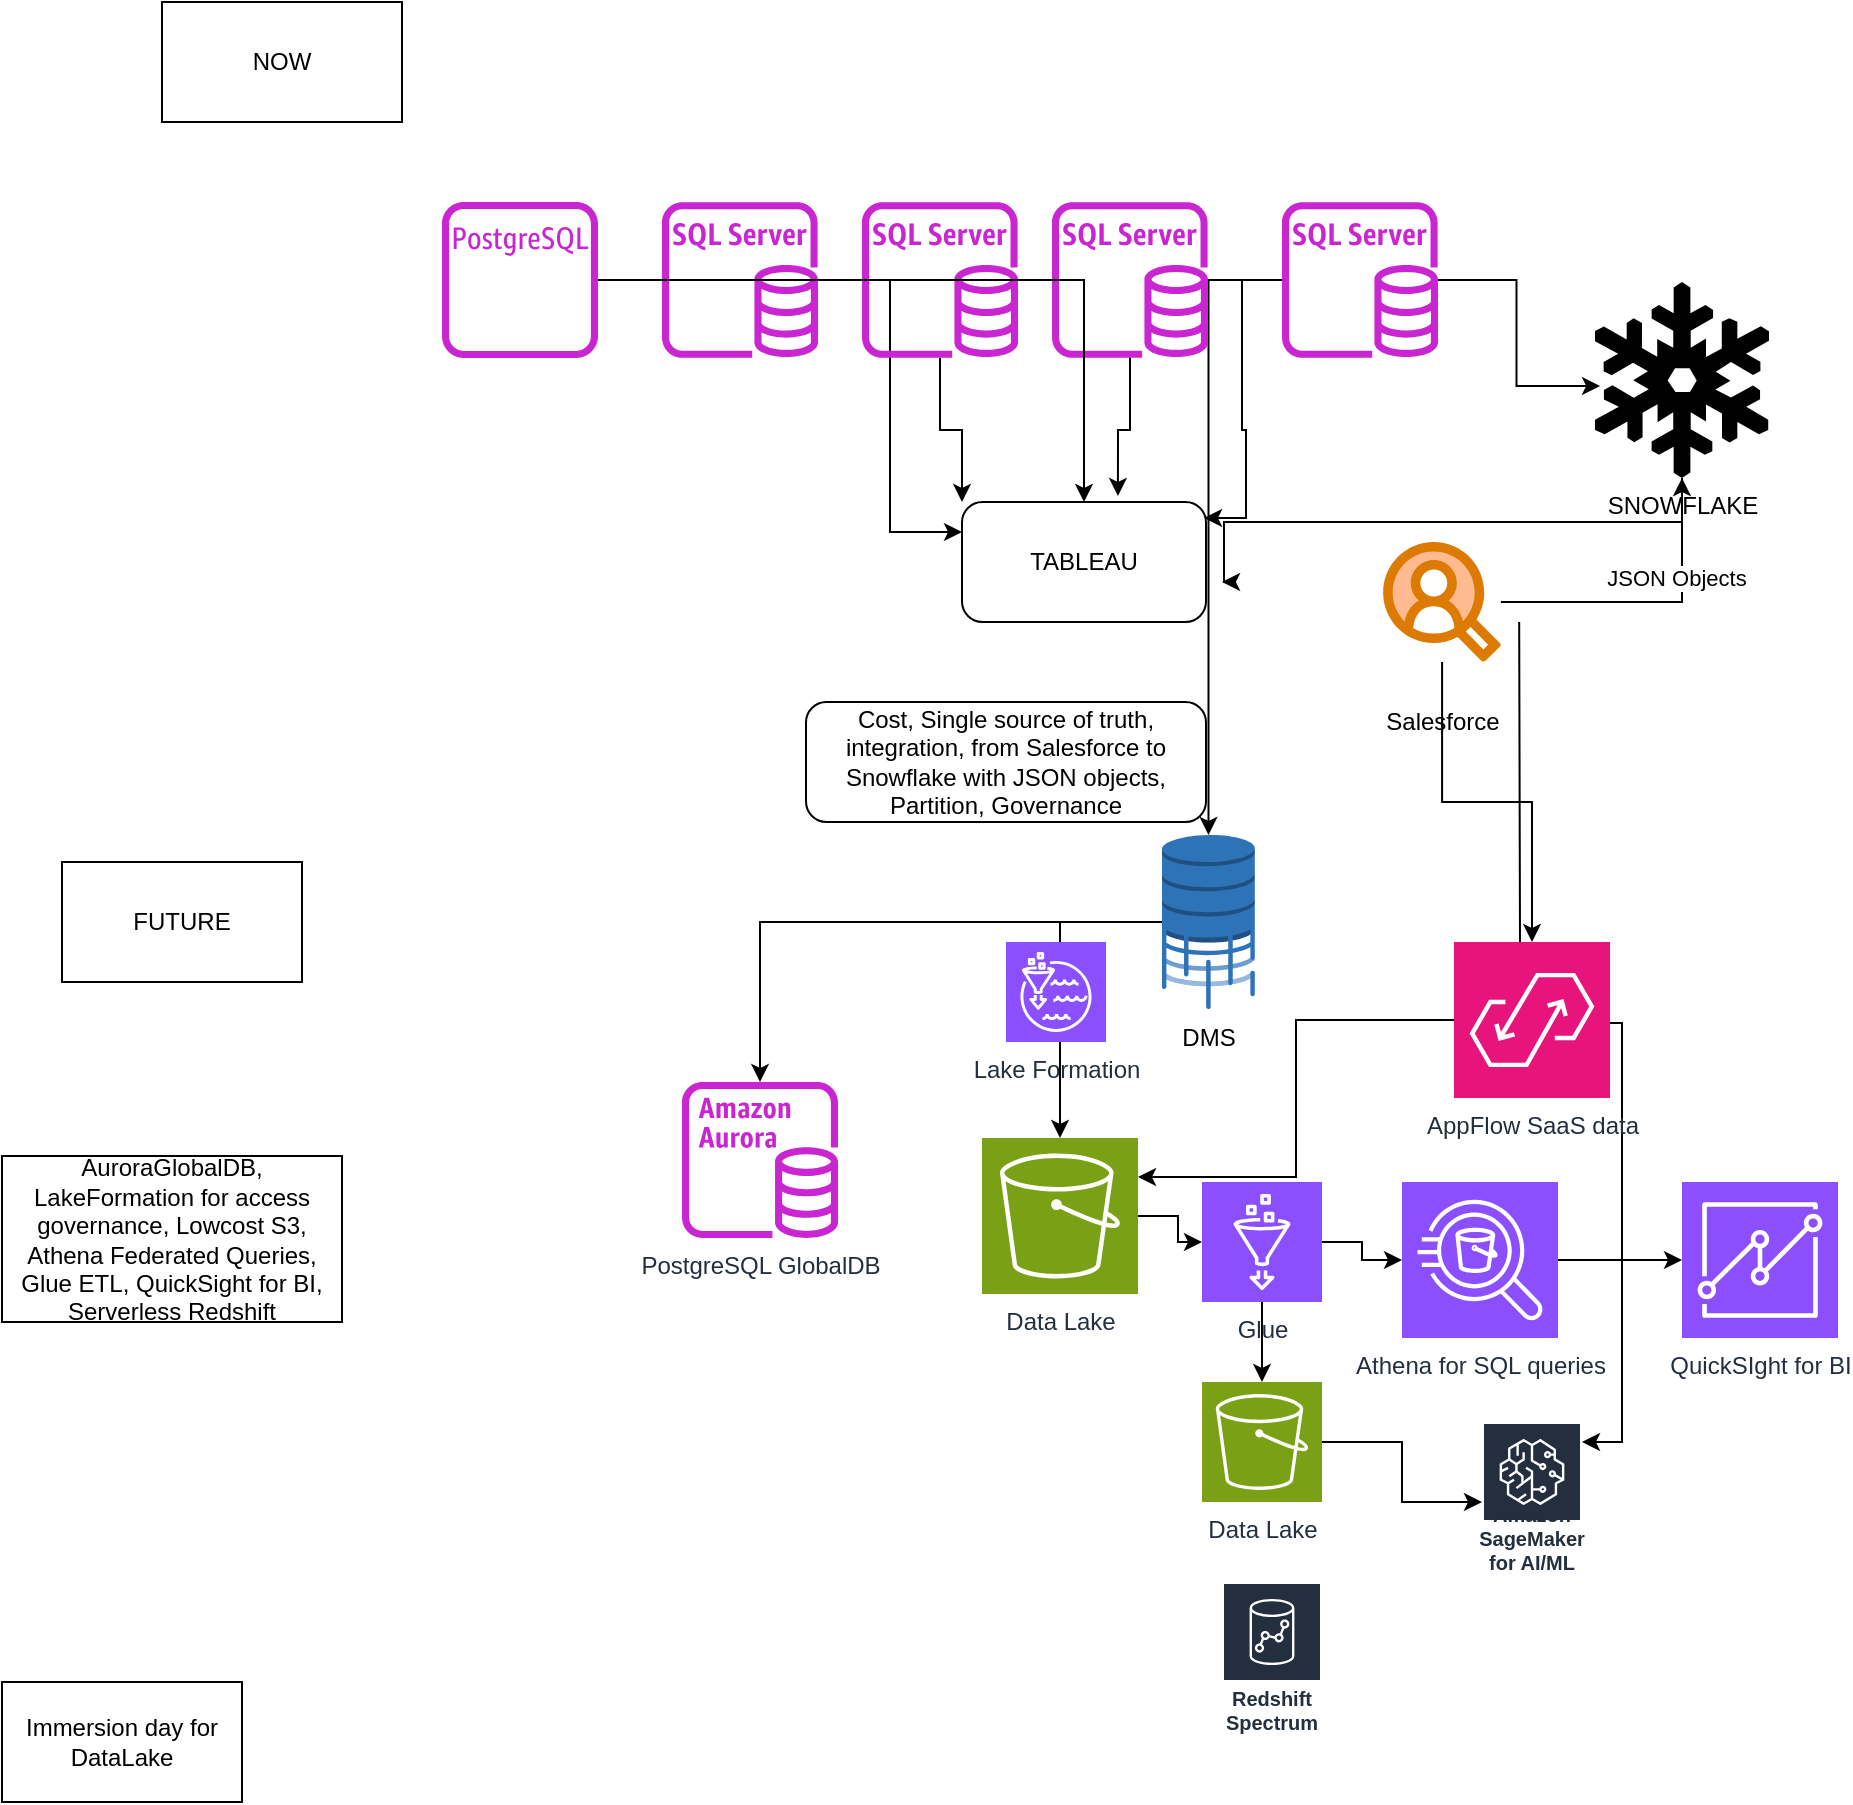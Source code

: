 <mxfile version="23.1.5" type="github">
  <diagram name="Page-1" id="97rz5_hRxeU_KVeixRV3">
    <mxGraphModel dx="2357" dy="993" grid="1" gridSize="10" guides="1" tooltips="1" connect="1" arrows="1" fold="1" page="1" pageScale="1" pageWidth="850" pageHeight="1100" math="0" shadow="0">
      <root>
        <mxCell id="0" />
        <mxCell id="1" parent="0" />
        <mxCell id="SURZzFhsylM7UG3KKW25-16" style="edgeStyle=orthogonalEdgeStyle;rounded=0;orthogonalLoop=1;jettySize=auto;html=1;entryX=0;entryY=0.25;entryDx=0;entryDy=0;" edge="1" parent="1" source="SURZzFhsylM7UG3KKW25-1" target="SURZzFhsylM7UG3KKW25-6">
          <mxGeometry relative="1" as="geometry" />
        </mxCell>
        <mxCell id="SURZzFhsylM7UG3KKW25-1" value="" style="sketch=0;outlineConnect=0;fontColor=#232F3E;gradientColor=none;fillColor=#C925D1;strokeColor=none;dashed=0;verticalLabelPosition=bottom;verticalAlign=top;align=center;html=1;fontSize=12;fontStyle=0;aspect=fixed;pointerEvents=1;shape=mxgraph.aws4.rds_sql_server_instance;" vertex="1" parent="1">
          <mxGeometry x="230" y="110" width="78" height="78" as="geometry" />
        </mxCell>
        <mxCell id="SURZzFhsylM7UG3KKW25-26" style="edgeStyle=orthogonalEdgeStyle;rounded=0;orthogonalLoop=1;jettySize=auto;html=1;" edge="1" parent="1" source="SURZzFhsylM7UG3KKW25-2" target="SURZzFhsylM7UG3KKW25-27">
          <mxGeometry relative="1" as="geometry">
            <mxPoint x="500" y="590" as="targetPoint" />
          </mxGeometry>
        </mxCell>
        <mxCell id="SURZzFhsylM7UG3KKW25-2" value="" style="sketch=0;outlineConnect=0;fontColor=#232F3E;gradientColor=none;fillColor=#C925D1;strokeColor=none;dashed=0;verticalLabelPosition=bottom;verticalAlign=top;align=center;html=1;fontSize=12;fontStyle=0;aspect=fixed;pointerEvents=1;shape=mxgraph.aws4.rds_sql_server_instance;" vertex="1" parent="1">
          <mxGeometry x="540" y="110" width="78" height="78" as="geometry" />
        </mxCell>
        <mxCell id="SURZzFhsylM7UG3KKW25-17" style="edgeStyle=orthogonalEdgeStyle;rounded=0;orthogonalLoop=1;jettySize=auto;html=1;entryX=0;entryY=0;entryDx=0;entryDy=0;" edge="1" parent="1" source="SURZzFhsylM7UG3KKW25-3" target="SURZzFhsylM7UG3KKW25-6">
          <mxGeometry relative="1" as="geometry" />
        </mxCell>
        <mxCell id="SURZzFhsylM7UG3KKW25-3" value="" style="sketch=0;outlineConnect=0;fontColor=#232F3E;gradientColor=none;fillColor=#C925D1;strokeColor=none;dashed=0;verticalLabelPosition=bottom;verticalAlign=top;align=center;html=1;fontSize=12;fontStyle=0;aspect=fixed;pointerEvents=1;shape=mxgraph.aws4.rds_sql_server_instance;" vertex="1" parent="1">
          <mxGeometry x="330" y="110" width="78" height="78" as="geometry" />
        </mxCell>
        <mxCell id="SURZzFhsylM7UG3KKW25-4" value="" style="sketch=0;outlineConnect=0;fontColor=#232F3E;gradientColor=none;fillColor=#C925D1;strokeColor=none;dashed=0;verticalLabelPosition=bottom;verticalAlign=top;align=center;html=1;fontSize=12;fontStyle=0;aspect=fixed;pointerEvents=1;shape=mxgraph.aws4.rds_sql_server_instance;" vertex="1" parent="1">
          <mxGeometry x="425" y="110" width="78" height="78" as="geometry" />
        </mxCell>
        <mxCell id="SURZzFhsylM7UG3KKW25-20" style="edgeStyle=orthogonalEdgeStyle;rounded=0;orthogonalLoop=1;jettySize=auto;html=1;" edge="1" parent="1" source="SURZzFhsylM7UG3KKW25-5" target="SURZzFhsylM7UG3KKW25-6">
          <mxGeometry relative="1" as="geometry" />
        </mxCell>
        <mxCell id="SURZzFhsylM7UG3KKW25-5" value="" style="sketch=0;outlineConnect=0;fontColor=#232F3E;gradientColor=none;fillColor=#C925D1;strokeColor=none;dashed=0;verticalLabelPosition=bottom;verticalAlign=top;align=center;html=1;fontSize=12;fontStyle=0;aspect=fixed;pointerEvents=1;shape=mxgraph.aws4.rds_postgresql_instance_alt;" vertex="1" parent="1">
          <mxGeometry x="120" y="110" width="78" height="78" as="geometry" />
        </mxCell>
        <mxCell id="SURZzFhsylM7UG3KKW25-6" value="TABLEAU" style="rounded=1;whiteSpace=wrap;html=1;arcSize=17;" vertex="1" parent="1">
          <mxGeometry x="380" y="260" width="122" height="60" as="geometry" />
        </mxCell>
        <mxCell id="SURZzFhsylM7UG3KKW25-44" style="edgeStyle=orthogonalEdgeStyle;rounded=0;orthogonalLoop=1;jettySize=auto;html=1;" edge="1" parent="1" source="SURZzFhsylM7UG3KKW25-7">
          <mxGeometry relative="1" as="geometry">
            <mxPoint x="510" y="300" as="targetPoint" />
            <Array as="points">
              <mxPoint x="740" y="270" />
              <mxPoint x="511" y="270" />
            </Array>
          </mxGeometry>
        </mxCell>
        <mxCell id="SURZzFhsylM7UG3KKW25-7" value="SNOWFLAKE" style="shape=mxgraph.signs.nature.snowflake;html=1;pointerEvents=1;fillColor=#000000;strokeColor=none;verticalLabelPosition=bottom;verticalAlign=top;align=center;" vertex="1" parent="1">
          <mxGeometry x="696.5" y="150" width="87" height="98" as="geometry" />
        </mxCell>
        <mxCell id="SURZzFhsylM7UG3KKW25-13" value="" style="edgeStyle=orthogonalEdgeStyle;rounded=0;orthogonalLoop=1;jettySize=auto;html=1;" edge="1" parent="1" source="SURZzFhsylM7UG3KKW25-8" target="SURZzFhsylM7UG3KKW25-7">
          <mxGeometry relative="1" as="geometry" />
        </mxCell>
        <mxCell id="SURZzFhsylM7UG3KKW25-14" value="JSON Objects" style="edgeLabel;html=1;align=center;verticalAlign=middle;resizable=0;points=[];" vertex="1" connectable="0" parent="SURZzFhsylM7UG3KKW25-13">
          <mxGeometry x="0.351" y="3" relative="1" as="geometry">
            <mxPoint as="offset" />
          </mxGeometry>
        </mxCell>
        <mxCell id="SURZzFhsylM7UG3KKW25-30" style="edgeStyle=orthogonalEdgeStyle;rounded=0;orthogonalLoop=1;jettySize=auto;html=1;" edge="1" parent="1" source="SURZzFhsylM7UG3KKW25-8" target="SURZzFhsylM7UG3KKW25-29">
          <mxGeometry relative="1" as="geometry" />
        </mxCell>
        <mxCell id="SURZzFhsylM7UG3KKW25-46" style="edgeStyle=orthogonalEdgeStyle;rounded=0;orthogonalLoop=1;jettySize=auto;html=1;entryX=1;entryY=0.125;entryDx=0;entryDy=0;entryPerimeter=0;" edge="1" parent="1" target="SURZzFhsylM7UG3KKW25-47">
          <mxGeometry relative="1" as="geometry">
            <mxPoint x="703.53" y="700" as="targetPoint" />
            <mxPoint x="658.597" y="320" as="sourcePoint" />
          </mxGeometry>
        </mxCell>
        <mxCell id="SURZzFhsylM7UG3KKW25-8" value="Salesforce" style="verticalLabelPosition=bottom;aspect=fixed;html=1;shape=mxgraph.salesforce.marketing;" vertex="1" parent="1">
          <mxGeometry x="590" y="280" width="60" height="60" as="geometry" />
        </mxCell>
        <mxCell id="SURZzFhsylM7UG3KKW25-15" value="Cost, Single source of truth, integration, from Salesforce to Snowflake with JSON objects, Partition, Governance" style="rounded=1;whiteSpace=wrap;html=1;arcSize=17;" vertex="1" parent="1">
          <mxGeometry x="302" y="360" width="200" height="60" as="geometry" />
        </mxCell>
        <mxCell id="SURZzFhsylM7UG3KKW25-18" style="edgeStyle=orthogonalEdgeStyle;rounded=0;orthogonalLoop=1;jettySize=auto;html=1;entryX=0.639;entryY=-0.05;entryDx=0;entryDy=0;entryPerimeter=0;" edge="1" parent="1" source="SURZzFhsylM7UG3KKW25-4" target="SURZzFhsylM7UG3KKW25-6">
          <mxGeometry relative="1" as="geometry" />
        </mxCell>
        <mxCell id="SURZzFhsylM7UG3KKW25-19" style="edgeStyle=orthogonalEdgeStyle;rounded=0;orthogonalLoop=1;jettySize=auto;html=1;entryX=0.992;entryY=0.133;entryDx=0;entryDy=0;entryPerimeter=0;" edge="1" parent="1" source="SURZzFhsylM7UG3KKW25-2" target="SURZzFhsylM7UG3KKW25-6">
          <mxGeometry relative="1" as="geometry" />
        </mxCell>
        <mxCell id="SURZzFhsylM7UG3KKW25-21" style="edgeStyle=orthogonalEdgeStyle;rounded=0;orthogonalLoop=1;jettySize=auto;html=1;entryX=0.029;entryY=0.531;entryDx=0;entryDy=0;entryPerimeter=0;" edge="1" parent="1" source="SURZzFhsylM7UG3KKW25-2" target="SURZzFhsylM7UG3KKW25-7">
          <mxGeometry relative="1" as="geometry" />
        </mxCell>
        <mxCell id="SURZzFhsylM7UG3KKW25-22" value="NOW" style="whiteSpace=wrap;html=1;" vertex="1" parent="1">
          <mxGeometry x="-20" y="10" width="120" height="60" as="geometry" />
        </mxCell>
        <mxCell id="SURZzFhsylM7UG3KKW25-23" value="FUTURE" style="whiteSpace=wrap;html=1;" vertex="1" parent="1">
          <mxGeometry x="-70" y="440" width="120" height="60" as="geometry" />
        </mxCell>
        <mxCell id="SURZzFhsylM7UG3KKW25-24" value="PostgreSQL GlobalDB" style="sketch=0;outlineConnect=0;fontColor=#232F3E;gradientColor=none;fillColor=#C925D1;strokeColor=none;dashed=0;verticalLabelPosition=bottom;verticalAlign=top;align=center;html=1;fontSize=12;fontStyle=0;aspect=fixed;pointerEvents=1;shape=mxgraph.aws4.aurora_instance;" vertex="1" parent="1">
          <mxGeometry x="240" y="550" width="78" height="78" as="geometry" />
        </mxCell>
        <mxCell id="SURZzFhsylM7UG3KKW25-38" value="" style="edgeStyle=orthogonalEdgeStyle;rounded=0;orthogonalLoop=1;jettySize=auto;html=1;" edge="1" parent="1" source="SURZzFhsylM7UG3KKW25-25" target="SURZzFhsylM7UG3KKW25-37">
          <mxGeometry relative="1" as="geometry" />
        </mxCell>
        <mxCell id="SURZzFhsylM7UG3KKW25-25" value="Data Lake" style="sketch=0;points=[[0,0,0],[0.25,0,0],[0.5,0,0],[0.75,0,0],[1,0,0],[0,1,0],[0.25,1,0],[0.5,1,0],[0.75,1,0],[1,1,0],[0,0.25,0],[0,0.5,0],[0,0.75,0],[1,0.25,0],[1,0.5,0],[1,0.75,0]];outlineConnect=0;fontColor=#232F3E;fillColor=#7AA116;strokeColor=#ffffff;dashed=0;verticalLabelPosition=bottom;verticalAlign=top;align=center;html=1;fontSize=12;fontStyle=0;aspect=fixed;shape=mxgraph.aws4.resourceIcon;resIcon=mxgraph.aws4.s3;" vertex="1" parent="1">
          <mxGeometry x="390" y="578" width="78" height="78" as="geometry" />
        </mxCell>
        <mxCell id="SURZzFhsylM7UG3KKW25-28" style="edgeStyle=orthogonalEdgeStyle;rounded=0;orthogonalLoop=1;jettySize=auto;html=1;" edge="1" parent="1" source="SURZzFhsylM7UG3KKW25-27" target="SURZzFhsylM7UG3KKW25-25">
          <mxGeometry relative="1" as="geometry" />
        </mxCell>
        <mxCell id="SURZzFhsylM7UG3KKW25-32" style="edgeStyle=orthogonalEdgeStyle;rounded=0;orthogonalLoop=1;jettySize=auto;html=1;" edge="1" parent="1" source="SURZzFhsylM7UG3KKW25-27" target="SURZzFhsylM7UG3KKW25-24">
          <mxGeometry relative="1" as="geometry" />
        </mxCell>
        <mxCell id="SURZzFhsylM7UG3KKW25-27" value="DMS" style="outlineConnect=0;dashed=0;verticalLabelPosition=bottom;verticalAlign=top;align=center;html=1;shape=mxgraph.aws3.database_migration_workflow_job;fillColor=#2E73B8;gradientColor=none;pointerEvents=1" vertex="1" parent="1">
          <mxGeometry x="480" y="426.5" width="46.5" height="87" as="geometry" />
        </mxCell>
        <mxCell id="SURZzFhsylM7UG3KKW25-29" value="AppFlow SaaS data" style="sketch=0;points=[[0,0,0],[0.25,0,0],[0.5,0,0],[0.75,0,0],[1,0,0],[0,1,0],[0.25,1,0],[0.5,1,0],[0.75,1,0],[1,1,0],[0,0.25,0],[0,0.5,0],[0,0.75,0],[1,0.25,0],[1,0.5,0],[1,0.75,0]];outlineConnect=0;fontColor=#232F3E;fillColor=#E7157B;strokeColor=#ffffff;dashed=0;verticalLabelPosition=bottom;verticalAlign=top;align=center;html=1;fontSize=12;fontStyle=0;aspect=fixed;shape=mxgraph.aws4.resourceIcon;resIcon=mxgraph.aws4.appflow;" vertex="1" parent="1">
          <mxGeometry x="626" y="480" width="78" height="78" as="geometry" />
        </mxCell>
        <mxCell id="SURZzFhsylM7UG3KKW25-31" style="edgeStyle=orthogonalEdgeStyle;rounded=0;orthogonalLoop=1;jettySize=auto;html=1;entryX=1;entryY=0.25;entryDx=0;entryDy=0;entryPerimeter=0;" edge="1" parent="1" source="SURZzFhsylM7UG3KKW25-29" target="SURZzFhsylM7UG3KKW25-25">
          <mxGeometry relative="1" as="geometry" />
        </mxCell>
        <mxCell id="SURZzFhsylM7UG3KKW25-33" value="Lake Formation" style="sketch=0;points=[[0,0,0],[0.25,0,0],[0.5,0,0],[0.75,0,0],[1,0,0],[0,1,0],[0.25,1,0],[0.5,1,0],[0.75,1,0],[1,1,0],[0,0.25,0],[0,0.5,0],[0,0.75,0],[1,0.25,0],[1,0.5,0],[1,0.75,0]];outlineConnect=0;fontColor=#232F3E;fillColor=#8C4FFF;strokeColor=#ffffff;dashed=0;verticalLabelPosition=bottom;verticalAlign=top;align=center;html=1;fontSize=12;fontStyle=0;aspect=fixed;shape=mxgraph.aws4.resourceIcon;resIcon=mxgraph.aws4.lake_formation;" vertex="1" parent="1">
          <mxGeometry x="402" y="480" width="50" height="50" as="geometry" />
        </mxCell>
        <mxCell id="SURZzFhsylM7UG3KKW25-34" value="Redshift Spectrum" style="sketch=0;outlineConnect=0;fontColor=#232F3E;gradientColor=none;strokeColor=#ffffff;fillColor=#232F3E;dashed=0;verticalLabelPosition=middle;verticalAlign=bottom;align=center;html=1;whiteSpace=wrap;fontSize=10;fontStyle=1;spacing=3;shape=mxgraph.aws4.productIcon;prIcon=mxgraph.aws4.redshift;" vertex="1" parent="1">
          <mxGeometry x="510" y="800" width="50" height="80" as="geometry" />
        </mxCell>
        <mxCell id="SURZzFhsylM7UG3KKW25-42" value="" style="edgeStyle=orthogonalEdgeStyle;rounded=0;orthogonalLoop=1;jettySize=auto;html=1;" edge="1" parent="1" source="SURZzFhsylM7UG3KKW25-35" target="SURZzFhsylM7UG3KKW25-36">
          <mxGeometry relative="1" as="geometry" />
        </mxCell>
        <mxCell id="SURZzFhsylM7UG3KKW25-35" value="Athena for SQL queries" style="sketch=0;points=[[0,0,0],[0.25,0,0],[0.5,0,0],[0.75,0,0],[1,0,0],[0,1,0],[0.25,1,0],[0.5,1,0],[0.75,1,0],[1,1,0],[0,0.25,0],[0,0.5,0],[0,0.75,0],[1,0.25,0],[1,0.5,0],[1,0.75,0]];outlineConnect=0;fontColor=#232F3E;fillColor=#8C4FFF;strokeColor=#ffffff;dashed=0;verticalLabelPosition=bottom;verticalAlign=top;align=center;html=1;fontSize=12;fontStyle=0;aspect=fixed;shape=mxgraph.aws4.resourceIcon;resIcon=mxgraph.aws4.athena;" vertex="1" parent="1">
          <mxGeometry x="600" y="600" width="78" height="78" as="geometry" />
        </mxCell>
        <mxCell id="SURZzFhsylM7UG3KKW25-36" value="QuickSIght for BI" style="sketch=0;points=[[0,0,0],[0.25,0,0],[0.5,0,0],[0.75,0,0],[1,0,0],[0,1,0],[0.25,1,0],[0.5,1,0],[0.75,1,0],[1,1,0],[0,0.25,0],[0,0.5,0],[0,0.75,0],[1,0.25,0],[1,0.5,0],[1,0.75,0]];outlineConnect=0;fontColor=#232F3E;fillColor=#8C4FFF;strokeColor=#ffffff;dashed=0;verticalLabelPosition=bottom;verticalAlign=top;align=center;html=1;fontSize=12;fontStyle=0;aspect=fixed;shape=mxgraph.aws4.resourceIcon;resIcon=mxgraph.aws4.quicksight;" vertex="1" parent="1">
          <mxGeometry x="740" y="600" width="78" height="78" as="geometry" />
        </mxCell>
        <mxCell id="SURZzFhsylM7UG3KKW25-40" value="" style="edgeStyle=orthogonalEdgeStyle;rounded=0;orthogonalLoop=1;jettySize=auto;html=1;" edge="1" parent="1" source="SURZzFhsylM7UG3KKW25-37" target="SURZzFhsylM7UG3KKW25-39">
          <mxGeometry relative="1" as="geometry" />
        </mxCell>
        <mxCell id="SURZzFhsylM7UG3KKW25-41" value="" style="edgeStyle=orthogonalEdgeStyle;rounded=0;orthogonalLoop=1;jettySize=auto;html=1;" edge="1" parent="1" source="SURZzFhsylM7UG3KKW25-37" target="SURZzFhsylM7UG3KKW25-35">
          <mxGeometry relative="1" as="geometry" />
        </mxCell>
        <mxCell id="SURZzFhsylM7UG3KKW25-37" value="Glue" style="sketch=0;points=[[0,0,0],[0.25,0,0],[0.5,0,0],[0.75,0,0],[1,0,0],[0,1,0],[0.25,1,0],[0.5,1,0],[0.75,1,0],[1,1,0],[0,0.25,0],[0,0.5,0],[0,0.75,0],[1,0.25,0],[1,0.5,0],[1,0.75,0]];outlineConnect=0;fontColor=#232F3E;fillColor=#8C4FFF;strokeColor=#ffffff;dashed=0;verticalLabelPosition=bottom;verticalAlign=top;align=center;html=1;fontSize=12;fontStyle=0;aspect=fixed;shape=mxgraph.aws4.resourceIcon;resIcon=mxgraph.aws4.glue;" vertex="1" parent="1">
          <mxGeometry x="500" y="600" width="60" height="60" as="geometry" />
        </mxCell>
        <mxCell id="SURZzFhsylM7UG3KKW25-48" value="" style="edgeStyle=orthogonalEdgeStyle;rounded=0;orthogonalLoop=1;jettySize=auto;html=1;" edge="1" parent="1" source="SURZzFhsylM7UG3KKW25-39" target="SURZzFhsylM7UG3KKW25-47">
          <mxGeometry relative="1" as="geometry" />
        </mxCell>
        <mxCell id="SURZzFhsylM7UG3KKW25-39" value="Data Lake" style="sketch=0;points=[[0,0,0],[0.25,0,0],[0.5,0,0],[0.75,0,0],[1,0,0],[0,1,0],[0.25,1,0],[0.5,1,0],[0.75,1,0],[1,1,0],[0,0.25,0],[0,0.5,0],[0,0.75,0],[1,0.25,0],[1,0.5,0],[1,0.75,0]];outlineConnect=0;fontColor=#232F3E;fillColor=#7AA116;strokeColor=#ffffff;dashed=0;verticalLabelPosition=bottom;verticalAlign=top;align=center;html=1;fontSize=12;fontStyle=0;aspect=fixed;shape=mxgraph.aws4.resourceIcon;resIcon=mxgraph.aws4.s3;" vertex="1" parent="1">
          <mxGeometry x="500" y="700" width="60" height="60" as="geometry" />
        </mxCell>
        <mxCell id="SURZzFhsylM7UG3KKW25-43" value="Immersion day for DataLake" style="whiteSpace=wrap;html=1;" vertex="1" parent="1">
          <mxGeometry x="-100" y="850" width="120" height="60" as="geometry" />
        </mxCell>
        <mxCell id="SURZzFhsylM7UG3KKW25-45" value="AuroraGlobalDB, LakeFormation for access governance, Lowcost S3,&lt;br&gt;&lt;div&gt;Athena Federated Queries, &lt;br&gt;&lt;/div&gt;Glue ETL, QuickSight for BI, Serverless Redshift" style="whiteSpace=wrap;html=1;" vertex="1" parent="1">
          <mxGeometry x="-100" y="587" width="170" height="83" as="geometry" />
        </mxCell>
        <mxCell id="SURZzFhsylM7UG3KKW25-47" value="Amazon SageMaker for AI/ML" style="sketch=0;outlineConnect=0;fontColor=#232F3E;gradientColor=none;strokeColor=#ffffff;fillColor=#232F3E;dashed=0;verticalLabelPosition=middle;verticalAlign=bottom;align=center;html=1;whiteSpace=wrap;fontSize=10;fontStyle=1;spacing=3;shape=mxgraph.aws4.productIcon;prIcon=mxgraph.aws4.sagemaker;" vertex="1" parent="1">
          <mxGeometry x="640" y="720" width="50" height="80" as="geometry" />
        </mxCell>
      </root>
    </mxGraphModel>
  </diagram>
</mxfile>
